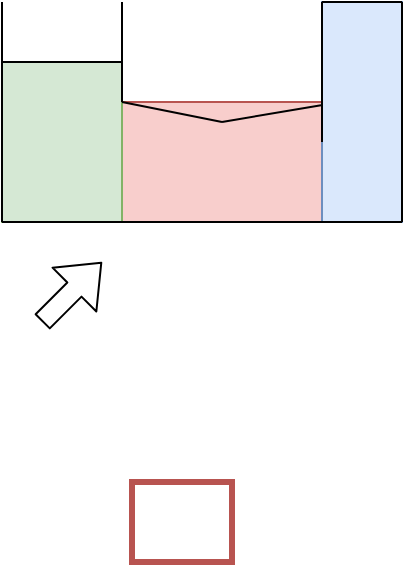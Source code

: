 <mxfile version="13.9.2" type="github">
  <diagram id="SNSVXGH9BnDzPArwe3A-" name="Page-1">
    <mxGraphModel dx="810" dy="877" grid="1" gridSize="10" guides="1" tooltips="1" connect="1" arrows="1" fold="1" page="1" pageScale="1" pageWidth="850" pageHeight="1100" math="0" shadow="0">
      <root>
        <mxCell id="0" />
        <mxCell id="1" parent="0" />
        <mxCell id="7JbKkaQA1GK2c_iS6zvy-1" value="" style="shape=flexArrow;endArrow=classic;html=1;" edge="1" parent="1">
          <mxGeometry width="50" height="50" relative="1" as="geometry">
            <mxPoint x="330" y="710" as="sourcePoint" />
            <mxPoint x="360" y="680" as="targetPoint" />
          </mxGeometry>
        </mxCell>
        <mxCell id="7JbKkaQA1GK2c_iS6zvy-10" value="" style="group" vertex="1" connectable="0" parent="1">
          <mxGeometry x="310" y="550" width="200" height="110" as="geometry" />
        </mxCell>
        <mxCell id="7JbKkaQA1GK2c_iS6zvy-17" value="" style="rounded=0;whiteSpace=wrap;html=1;strokeWidth=1;fillColor=#f8cecc;strokeColor=#b85450;" vertex="1" parent="7JbKkaQA1GK2c_iS6zvy-10">
          <mxGeometry x="60" y="50" width="100" height="60" as="geometry" />
        </mxCell>
        <mxCell id="7JbKkaQA1GK2c_iS6zvy-19" value="" style="rounded=0;whiteSpace=wrap;html=1;strokeWidth=1;fillColor=#d5e8d4;strokeColor=#82b366;" vertex="1" parent="7JbKkaQA1GK2c_iS6zvy-10">
          <mxGeometry y="30" width="60" height="80" as="geometry" />
        </mxCell>
        <mxCell id="7JbKkaQA1GK2c_iS6zvy-15" value="" style="rounded=0;whiteSpace=wrap;html=1;strokeWidth=1;fillColor=#dae8fc;strokeColor=#6c8ebf;" vertex="1" parent="7JbKkaQA1GK2c_iS6zvy-10">
          <mxGeometry x="160" width="40" height="110" as="geometry" />
        </mxCell>
        <mxCell id="7JbKkaQA1GK2c_iS6zvy-2" value="" style="endArrow=none;html=1;" edge="1" parent="7JbKkaQA1GK2c_iS6zvy-10">
          <mxGeometry width="50" height="50" relative="1" as="geometry">
            <mxPoint x="60" y="50" as="sourcePoint" />
            <mxPoint x="110" y="60" as="targetPoint" />
          </mxGeometry>
        </mxCell>
        <mxCell id="7JbKkaQA1GK2c_iS6zvy-3" value="" style="endArrow=none;html=1;" edge="1" parent="7JbKkaQA1GK2c_iS6zvy-10">
          <mxGeometry width="50" height="50" relative="1" as="geometry">
            <mxPoint x="160" y="70" as="sourcePoint" />
            <mxPoint x="160" as="targetPoint" />
          </mxGeometry>
        </mxCell>
        <mxCell id="7JbKkaQA1GK2c_iS6zvy-4" value="" style="endArrow=none;html=1;" edge="1" parent="7JbKkaQA1GK2c_iS6zvy-10">
          <mxGeometry width="50" height="50" relative="1" as="geometry">
            <mxPoint x="200" y="110" as="sourcePoint" />
            <mxPoint x="200" as="targetPoint" />
          </mxGeometry>
        </mxCell>
        <mxCell id="7JbKkaQA1GK2c_iS6zvy-5" value="" style="endArrow=none;html=1;" edge="1" parent="7JbKkaQA1GK2c_iS6zvy-10">
          <mxGeometry width="50" height="50" relative="1" as="geometry">
            <mxPoint y="110" as="sourcePoint" />
            <mxPoint x="200" y="110" as="targetPoint" />
          </mxGeometry>
        </mxCell>
        <mxCell id="7JbKkaQA1GK2c_iS6zvy-6" value="" style="endArrow=none;html=1;" edge="1" parent="7JbKkaQA1GK2c_iS6zvy-10">
          <mxGeometry width="50" height="50" relative="1" as="geometry">
            <mxPoint y="110" as="sourcePoint" />
            <mxPoint as="targetPoint" />
          </mxGeometry>
        </mxCell>
        <mxCell id="7JbKkaQA1GK2c_iS6zvy-7" value="" style="endArrow=none;html=1;" edge="1" parent="7JbKkaQA1GK2c_iS6zvy-10">
          <mxGeometry width="50" height="50" relative="1" as="geometry">
            <mxPoint x="60" y="50" as="sourcePoint" />
            <mxPoint x="60" as="targetPoint" />
          </mxGeometry>
        </mxCell>
        <mxCell id="7JbKkaQA1GK2c_iS6zvy-8" value="" style="endArrow=none;html=1;" edge="1" parent="7JbKkaQA1GK2c_iS6zvy-10">
          <mxGeometry width="50" height="50" relative="1" as="geometry">
            <mxPoint y="30" as="sourcePoint" />
            <mxPoint x="60" y="30" as="targetPoint" />
          </mxGeometry>
        </mxCell>
        <mxCell id="7JbKkaQA1GK2c_iS6zvy-9" value="" style="endArrow=none;html=1;" edge="1" parent="7JbKkaQA1GK2c_iS6zvy-10">
          <mxGeometry width="50" height="50" relative="1" as="geometry">
            <mxPoint x="160" as="sourcePoint" />
            <mxPoint x="200" as="targetPoint" />
          </mxGeometry>
        </mxCell>
        <mxCell id="57GNbXsHqVFu7rd3hSPP-3" value="" style="rounded=0;whiteSpace=wrap;html=1;strokeColor=#b85450;fillColor=none;strokeWidth=3;" parent="1" vertex="1">
          <mxGeometry x="375" y="790" width="50" height="40" as="geometry" />
        </mxCell>
        <mxCell id="7JbKkaQA1GK2c_iS6zvy-20" value="" style="endArrow=none;html=1;entryX=-0.012;entryY=0.469;entryDx=0;entryDy=0;entryPerimeter=0;" edge="1" parent="1" target="7JbKkaQA1GK2c_iS6zvy-15">
          <mxGeometry width="50" height="50" relative="1" as="geometry">
            <mxPoint x="420" y="610" as="sourcePoint" />
            <mxPoint x="540" y="730" as="targetPoint" />
          </mxGeometry>
        </mxCell>
      </root>
    </mxGraphModel>
  </diagram>
</mxfile>
